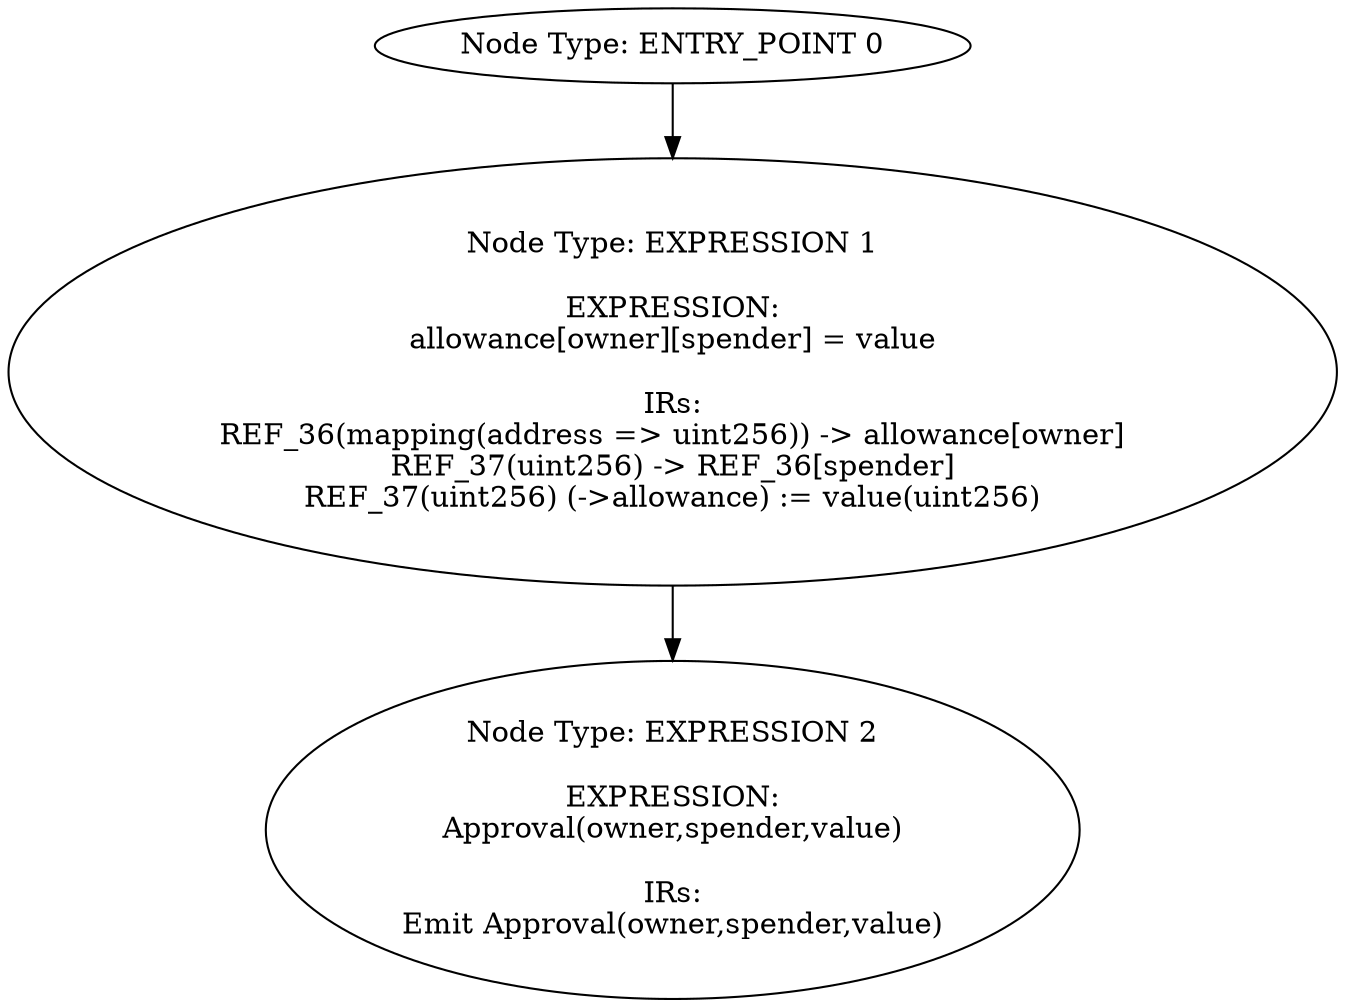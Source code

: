 digraph{
0[label="Node Type: ENTRY_POINT 0
"];
0->1;
1[label="Node Type: EXPRESSION 1

EXPRESSION:
allowance[owner][spender] = value

IRs:
REF_36(mapping(address => uint256)) -> allowance[owner]
REF_37(uint256) -> REF_36[spender]
REF_37(uint256) (->allowance) := value(uint256)"];
1->2;
2[label="Node Type: EXPRESSION 2

EXPRESSION:
Approval(owner,spender,value)

IRs:
Emit Approval(owner,spender,value)"];
}
